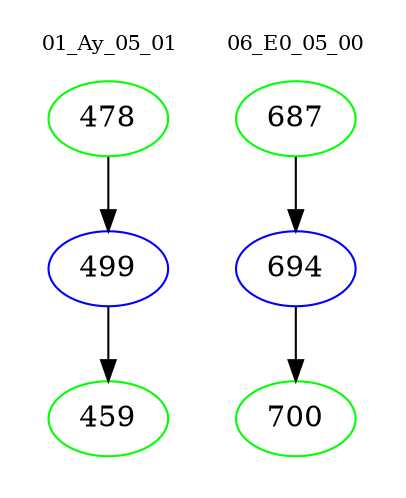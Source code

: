 digraph{
subgraph cluster_0 {
color = white
label = "01_Ay_05_01";
fontsize=10;
T0_478 [label="478", color="green"]
T0_478 -> T0_499 [color="black"]
T0_499 [label="499", color="blue"]
T0_499 -> T0_459 [color="black"]
T0_459 [label="459", color="green"]
}
subgraph cluster_1 {
color = white
label = "06_E0_05_00";
fontsize=10;
T1_687 [label="687", color="green"]
T1_687 -> T1_694 [color="black"]
T1_694 [label="694", color="blue"]
T1_694 -> T1_700 [color="black"]
T1_700 [label="700", color="green"]
}
}
